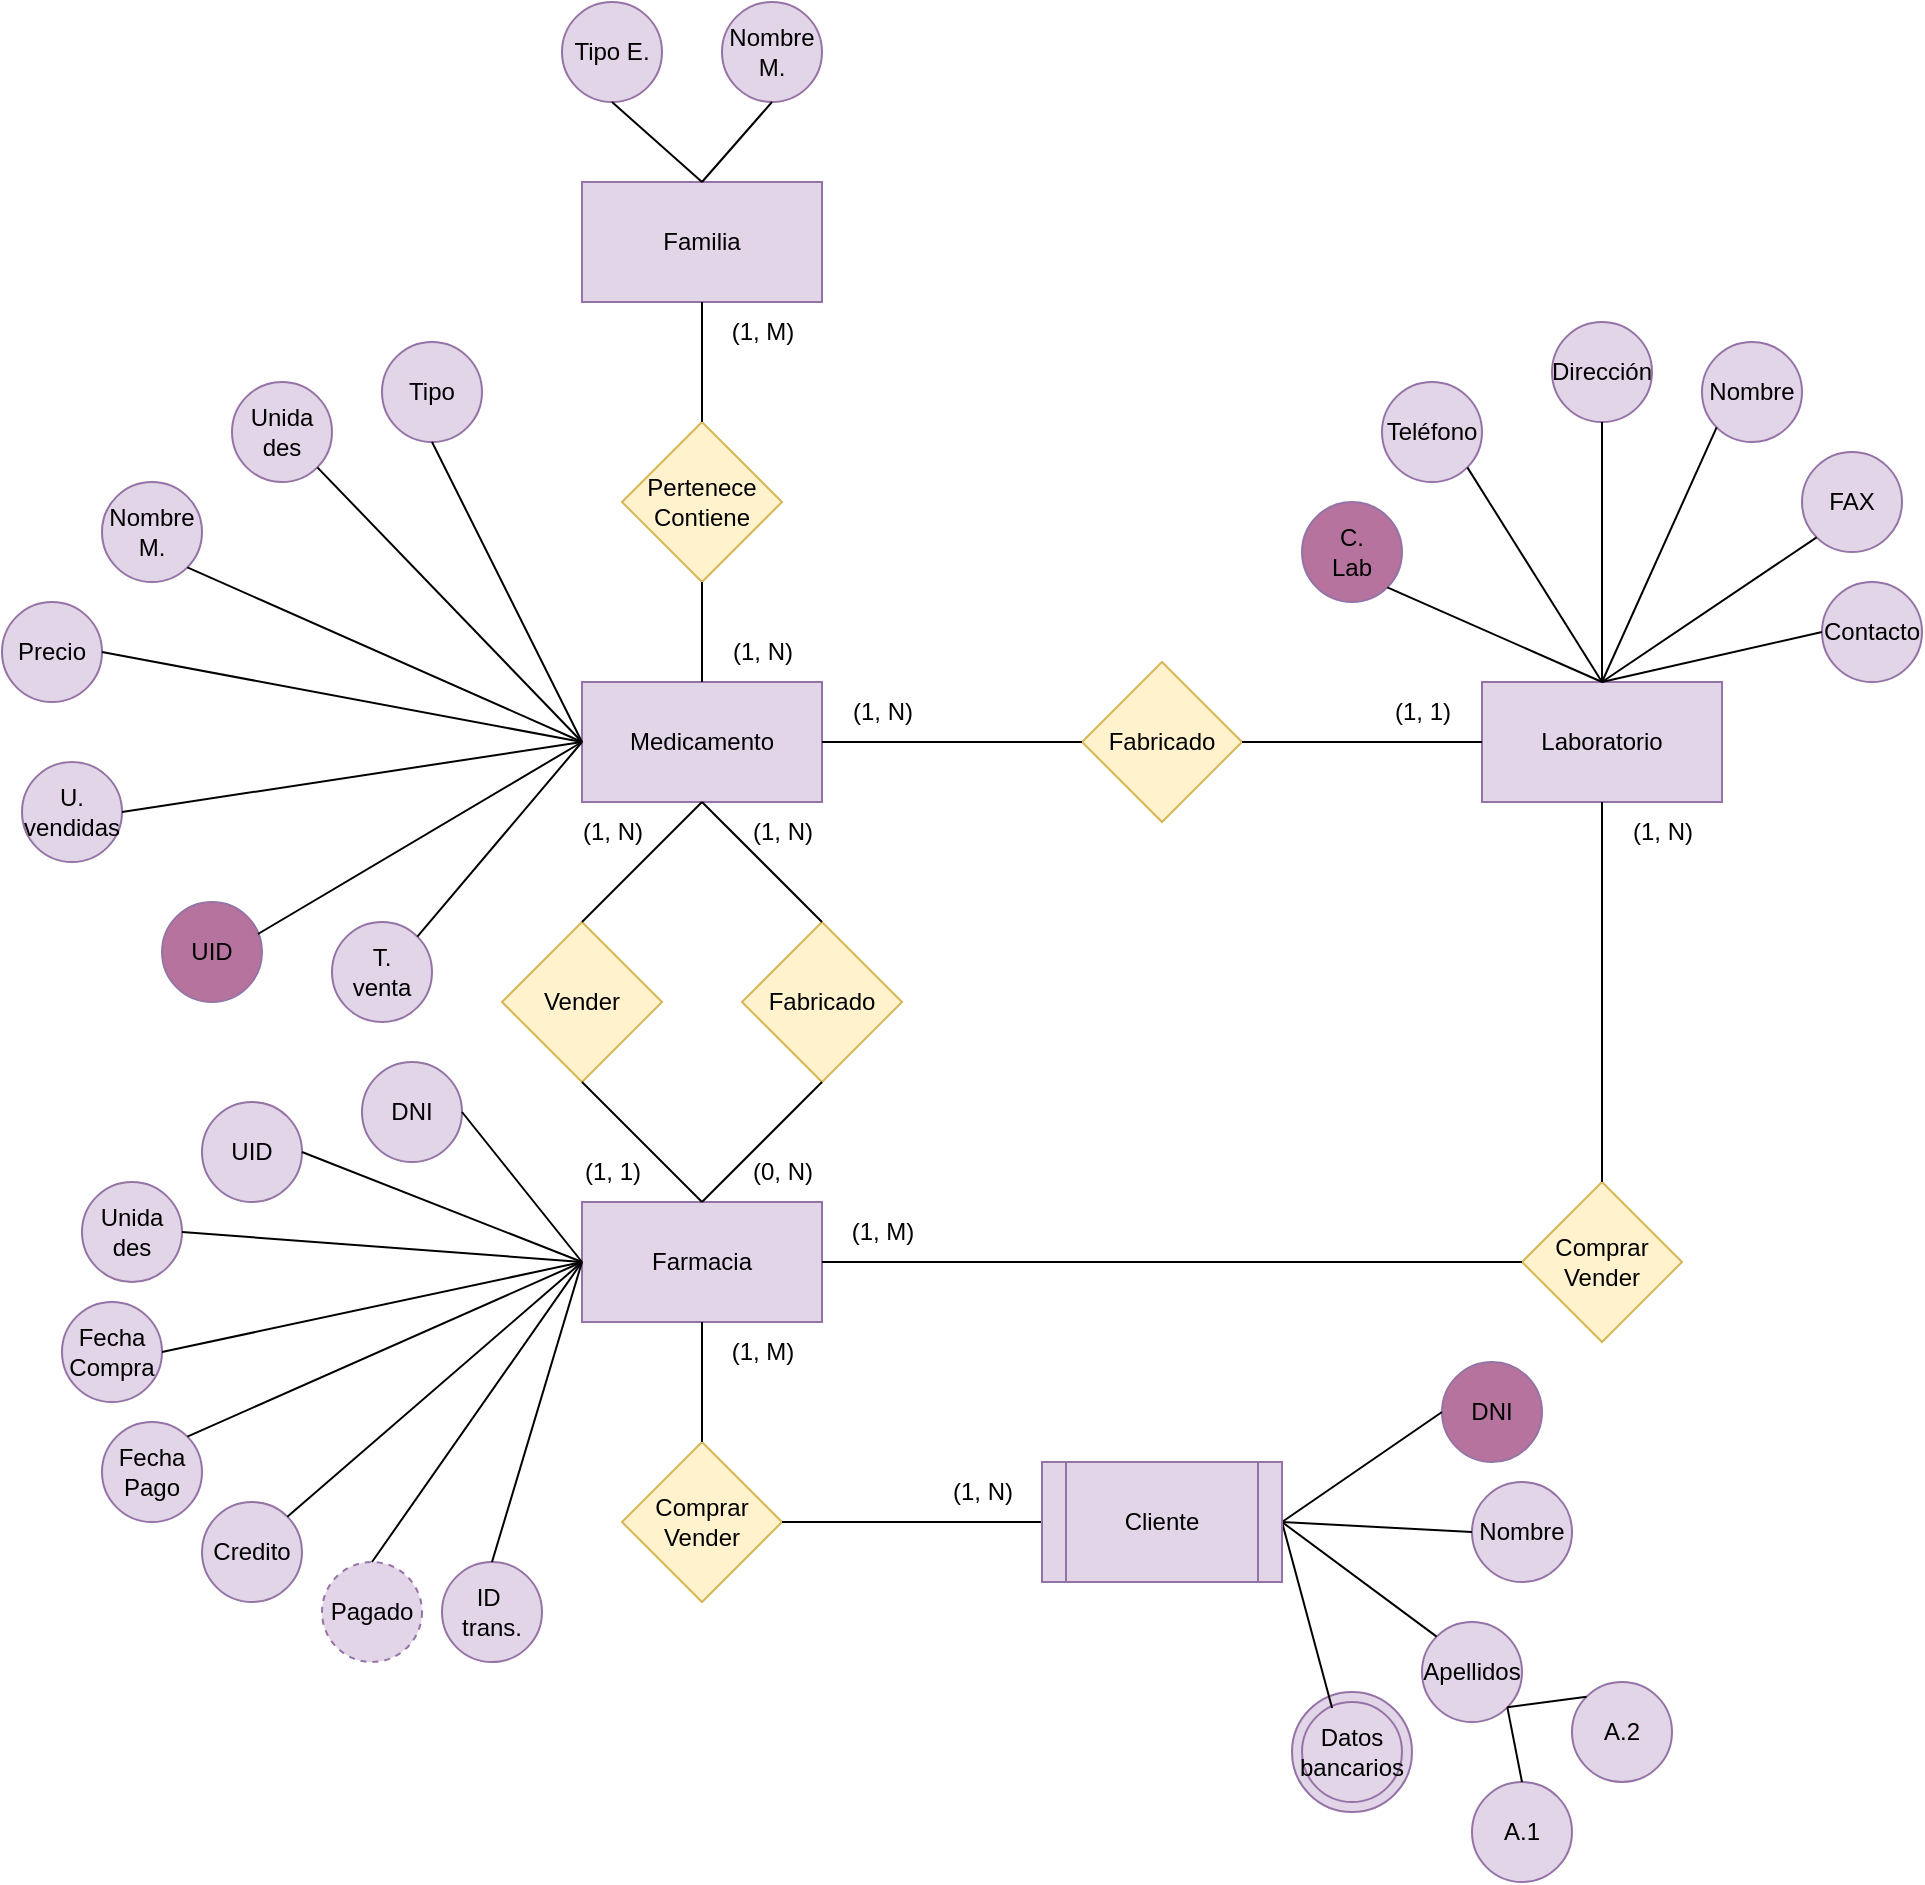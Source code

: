 <mxfile version="24.7.17">
  <diagram name="Page-1" id="r6Z1UA01KYmb3VGxD8hn">
    <mxGraphModel grid="1" page="1" gridSize="10" guides="1" tooltips="1" connect="1" arrows="1" fold="1" pageScale="1" pageWidth="850" pageHeight="1100" math="0" shadow="0">
      <root>
        <mxCell id="0" />
        <mxCell id="1" parent="0" />
        <mxCell id="VlDAYNPhSgL4vBAUluVL-24" value="&lt;div&gt;&lt;br&gt;&lt;/div&gt;" style="ellipse;whiteSpace=wrap;html=1;fillColor=#e1d5e7;strokeColor=#9673a6;" vertex="1" parent="1">
          <mxGeometry x="485" y="755" width="60" height="60" as="geometry" />
        </mxCell>
        <mxCell id="0Bc7D5MmuI_umrQCBaVy-1" value="Medicamento" style="whiteSpace=wrap;html=1;fillColor=#e1d5e7;strokeColor=#9673a6;" vertex="1" parent="1">
          <mxGeometry x="130" y="250" width="120" height="60" as="geometry" />
        </mxCell>
        <mxCell id="0Bc7D5MmuI_umrQCBaVy-3" value="Laboratorio" style="whiteSpace=wrap;html=1;fillColor=#e1d5e7;strokeColor=#9673a6;" vertex="1" parent="1">
          <mxGeometry x="580" y="250" width="120" height="60" as="geometry" />
        </mxCell>
        <mxCell id="0Bc7D5MmuI_umrQCBaVy-4" value="Fabricado" style="rhombus;whiteSpace=wrap;html=1;fillColor=#fff2cc;strokeColor=#d6b656;" vertex="1" parent="1">
          <mxGeometry x="380" y="240" width="80" height="80" as="geometry" />
        </mxCell>
        <mxCell id="0Bc7D5MmuI_umrQCBaVy-6" value="" style="endArrow=none;html=1;rounded=0;exitX=1;exitY=0.5;exitDx=0;exitDy=0;" edge="1" parent="1" source="0Bc7D5MmuI_umrQCBaVy-1" target="0Bc7D5MmuI_umrQCBaVy-4">
          <mxGeometry width="50" height="50" relative="1" as="geometry">
            <mxPoint x="400" y="500" as="sourcePoint" />
            <mxPoint x="450" y="450" as="targetPoint" />
          </mxGeometry>
        </mxCell>
        <mxCell id="0Bc7D5MmuI_umrQCBaVy-7" value="" style="endArrow=none;html=1;rounded=0;exitX=1;exitY=0.5;exitDx=0;exitDy=0;entryX=0;entryY=0.5;entryDx=0;entryDy=0;" edge="1" parent="1" source="0Bc7D5MmuI_umrQCBaVy-4" target="0Bc7D5MmuI_umrQCBaVy-3">
          <mxGeometry width="50" height="50" relative="1" as="geometry">
            <mxPoint x="470" y="220.5" as="sourcePoint" />
            <mxPoint x="620" y="220" as="targetPoint" />
          </mxGeometry>
        </mxCell>
        <mxCell id="0Bc7D5MmuI_umrQCBaVy-12" value="Farmacia" style="whiteSpace=wrap;html=1;fillColor=#e1d5e7;strokeColor=#9673a6;" vertex="1" parent="1">
          <mxGeometry x="130" y="510" width="120" height="60" as="geometry" />
        </mxCell>
        <mxCell id="0Bc7D5MmuI_umrQCBaVy-13" value="Vender" style="rhombus;whiteSpace=wrap;html=1;fillColor=#fff2cc;strokeColor=#d6b656;" vertex="1" parent="1">
          <mxGeometry x="90" y="370" width="80" height="80" as="geometry" />
        </mxCell>
        <mxCell id="0Bc7D5MmuI_umrQCBaVy-14" value="" style="endArrow=none;html=1;rounded=0;exitX=0.5;exitY=1;exitDx=0;exitDy=0;entryX=0.5;entryY=0;entryDx=0;entryDy=0;" edge="1" parent="1" source="0Bc7D5MmuI_umrQCBaVy-1" target="0Bc7D5MmuI_umrQCBaVy-13">
          <mxGeometry width="50" height="50" relative="1" as="geometry">
            <mxPoint x="260" y="290" as="sourcePoint" />
            <mxPoint x="390" y="290" as="targetPoint" />
          </mxGeometry>
        </mxCell>
        <mxCell id="0Bc7D5MmuI_umrQCBaVy-17" value="Comprar&lt;br&gt;Vender" style="rhombus;whiteSpace=wrap;html=1;fillColor=#fff2cc;strokeColor=#d6b656;" vertex="1" parent="1">
          <mxGeometry x="600" y="500" width="80" height="80" as="geometry" />
        </mxCell>
        <mxCell id="0Bc7D5MmuI_umrQCBaVy-19" value="" style="endArrow=none;html=1;rounded=0;exitX=0;exitY=0.5;exitDx=0;exitDy=0;entryX=1;entryY=0.5;entryDx=0;entryDy=0;" edge="1" parent="1" source="0Bc7D5MmuI_umrQCBaVy-17" target="0Bc7D5MmuI_umrQCBaVy-12">
          <mxGeometry width="50" height="50" relative="1" as="geometry">
            <mxPoint x="200" y="460" as="sourcePoint" />
            <mxPoint x="200" y="510" as="targetPoint" />
          </mxGeometry>
        </mxCell>
        <mxCell id="0Bc7D5MmuI_umrQCBaVy-20" value="" style="endArrow=none;html=1;rounded=0;exitX=0.5;exitY=1;exitDx=0;exitDy=0;entryX=0.5;entryY=0;entryDx=0;entryDy=0;" edge="1" parent="1" source="0Bc7D5MmuI_umrQCBaVy-3" target="0Bc7D5MmuI_umrQCBaVy-17">
          <mxGeometry width="50" height="50" relative="1" as="geometry">
            <mxPoint x="400" y="450" as="sourcePoint" />
            <mxPoint x="260" y="540" as="targetPoint" />
          </mxGeometry>
        </mxCell>
        <mxCell id="0Bc7D5MmuI_umrQCBaVy-22" value="" style="endArrow=none;html=1;rounded=0;exitX=0.5;exitY=1;exitDx=0;exitDy=0;entryX=0.5;entryY=0;entryDx=0;entryDy=0;" edge="1" parent="1" source="0Bc7D5MmuI_umrQCBaVy-13" target="0Bc7D5MmuI_umrQCBaVy-12">
          <mxGeometry width="50" height="50" relative="1" as="geometry">
            <mxPoint x="200" y="320" as="sourcePoint" />
            <mxPoint x="200" y="380" as="targetPoint" />
          </mxGeometry>
        </mxCell>
        <mxCell id="0Bc7D5MmuI_umrQCBaVy-28" value="Familia" style="whiteSpace=wrap;html=1;fillColor=#e1d5e7;strokeColor=#9673a6;" vertex="1" parent="1">
          <mxGeometry x="130" width="120" height="60" as="geometry" />
        </mxCell>
        <mxCell id="0Bc7D5MmuI_umrQCBaVy-29" value="&lt;div&gt;Pertenece&lt;/div&gt;&lt;div&gt;Contiene&lt;br&gt;&lt;/div&gt;" style="rhombus;whiteSpace=wrap;html=1;fillColor=#fff2cc;strokeColor=#d6b656;" vertex="1" parent="1">
          <mxGeometry x="150" y="120" width="80" height="80" as="geometry" />
        </mxCell>
        <mxCell id="0Bc7D5MmuI_umrQCBaVy-30" value="" style="endArrow=none;html=1;rounded=0;exitX=0.5;exitY=0;exitDx=0;exitDy=0;entryX=0.5;entryY=1;entryDx=0;entryDy=0;" edge="1" parent="1" source="0Bc7D5MmuI_umrQCBaVy-1" target="0Bc7D5MmuI_umrQCBaVy-29">
          <mxGeometry width="50" height="50" relative="1" as="geometry">
            <mxPoint x="260" y="290" as="sourcePoint" />
            <mxPoint x="390" y="290" as="targetPoint" />
          </mxGeometry>
        </mxCell>
        <mxCell id="0Bc7D5MmuI_umrQCBaVy-31" value="" style="endArrow=none;html=1;rounded=0;exitX=0.5;exitY=1;exitDx=0;exitDy=0;entryX=0.5;entryY=0;entryDx=0;entryDy=0;" edge="1" parent="1" source="0Bc7D5MmuI_umrQCBaVy-28" target="0Bc7D5MmuI_umrQCBaVy-29">
          <mxGeometry width="50" height="50" relative="1" as="geometry">
            <mxPoint x="200" y="260" as="sourcePoint" />
            <mxPoint x="200" y="200" as="targetPoint" />
          </mxGeometry>
        </mxCell>
        <mxCell id="0Bc7D5MmuI_umrQCBaVy-32" value="Fabricado" style="rhombus;whiteSpace=wrap;html=1;fillColor=#fff2cc;strokeColor=#d6b656;" vertex="1" parent="1">
          <mxGeometry x="210" y="370" width="80" height="80" as="geometry" />
        </mxCell>
        <mxCell id="0Bc7D5MmuI_umrQCBaVy-33" value="" style="endArrow=none;html=1;rounded=0;exitX=0.5;exitY=1;exitDx=0;exitDy=0;entryX=0.5;entryY=0;entryDx=0;entryDy=0;" edge="1" parent="1" source="0Bc7D5MmuI_umrQCBaVy-1" target="0Bc7D5MmuI_umrQCBaVy-32">
          <mxGeometry width="50" height="50" relative="1" as="geometry">
            <mxPoint x="260" y="290" as="sourcePoint" />
            <mxPoint x="390" y="290" as="targetPoint" />
          </mxGeometry>
        </mxCell>
        <mxCell id="0Bc7D5MmuI_umrQCBaVy-34" value="" style="endArrow=none;html=1;rounded=0;exitX=0.5;exitY=0;exitDx=0;exitDy=0;entryX=0.5;entryY=1;entryDx=0;entryDy=0;" edge="1" parent="1" source="0Bc7D5MmuI_umrQCBaVy-12" target="0Bc7D5MmuI_umrQCBaVy-32">
          <mxGeometry width="50" height="50" relative="1" as="geometry">
            <mxPoint x="140" y="290" as="sourcePoint" />
            <mxPoint x="40" y="360" as="targetPoint" />
          </mxGeometry>
        </mxCell>
        <mxCell id="0Bc7D5MmuI_umrQCBaVy-36" value="(1, N)" style="text;html=1;align=center;verticalAlign=middle;resizable=0;points=[];autosize=1;strokeColor=none;fillColor=none;" vertex="1" parent="1">
          <mxGeometry x="195" y="220" width="50" height="30" as="geometry" />
        </mxCell>
        <mxCell id="0Bc7D5MmuI_umrQCBaVy-37" value="(1, M)" style="text;html=1;align=center;verticalAlign=middle;resizable=0;points=[];autosize=1;strokeColor=none;fillColor=none;" vertex="1" parent="1">
          <mxGeometry x="195" y="60" width="50" height="30" as="geometry" />
        </mxCell>
        <mxCell id="0Bc7D5MmuI_umrQCBaVy-38" value="(1, 1)" style="text;html=1;align=center;verticalAlign=middle;resizable=0;points=[];autosize=1;strokeColor=none;fillColor=none;" vertex="1" parent="1">
          <mxGeometry x="525" y="250" width="50" height="30" as="geometry" />
        </mxCell>
        <mxCell id="0Bc7D5MmuI_umrQCBaVy-39" value="(1, N)" style="text;html=1;align=center;verticalAlign=middle;resizable=0;points=[];autosize=1;strokeColor=none;fillColor=none;" vertex="1" parent="1">
          <mxGeometry x="255" y="250" width="50" height="30" as="geometry" />
        </mxCell>
        <mxCell id="0Bc7D5MmuI_umrQCBaVy-40" value="(1, N)" style="text;html=1;align=center;verticalAlign=middle;resizable=0;points=[];autosize=1;strokeColor=none;fillColor=none;" vertex="1" parent="1">
          <mxGeometry x="645" y="310" width="50" height="30" as="geometry" />
        </mxCell>
        <mxCell id="0Bc7D5MmuI_umrQCBaVy-41" value="(1, M)" style="text;html=1;align=center;verticalAlign=middle;resizable=0;points=[];autosize=1;strokeColor=none;fillColor=none;" vertex="1" parent="1">
          <mxGeometry x="255" y="510" width="50" height="30" as="geometry" />
        </mxCell>
        <mxCell id="0Bc7D5MmuI_umrQCBaVy-42" value="(0, N)" style="text;html=1;align=center;verticalAlign=middle;resizable=0;points=[];autosize=1;strokeColor=none;fillColor=none;" vertex="1" parent="1">
          <mxGeometry x="205" y="480" width="50" height="30" as="geometry" />
        </mxCell>
        <mxCell id="0Bc7D5MmuI_umrQCBaVy-43" value="(1, N)" style="text;html=1;align=center;verticalAlign=middle;resizable=0;points=[];autosize=1;strokeColor=none;fillColor=none;" vertex="1" parent="1">
          <mxGeometry x="205" y="310" width="50" height="30" as="geometry" />
        </mxCell>
        <mxCell id="0Bc7D5MmuI_umrQCBaVy-44" value="(1, 1)" style="text;html=1;align=center;verticalAlign=middle;resizable=0;points=[];autosize=1;strokeColor=none;fillColor=none;" vertex="1" parent="1">
          <mxGeometry x="120" y="480" width="50" height="30" as="geometry" />
        </mxCell>
        <mxCell id="0Bc7D5MmuI_umrQCBaVy-45" value="(1, N)" style="text;html=1;align=center;verticalAlign=middle;resizable=0;points=[];autosize=1;strokeColor=none;fillColor=none;" vertex="1" parent="1">
          <mxGeometry x="120" y="310" width="50" height="30" as="geometry" />
        </mxCell>
        <mxCell id="0Bc7D5MmuI_umrQCBaVy-46" value="&lt;div&gt;Tipo E.&lt;br&gt;&lt;/div&gt;" style="ellipse;whiteSpace=wrap;html=1;fillColor=#e1d5e7;strokeColor=#9673a6;" vertex="1" parent="1">
          <mxGeometry x="120" y="-90" width="50" height="50" as="geometry" />
        </mxCell>
        <mxCell id="0Bc7D5MmuI_umrQCBaVy-48" value="&lt;div&gt;Nombre&lt;/div&gt;&lt;div&gt;M.&lt;br&gt;&lt;/div&gt;" style="ellipse;whiteSpace=wrap;html=1;fillColor=#e1d5e7;strokeColor=#9673a6;" vertex="1" parent="1">
          <mxGeometry x="200" y="-90" width="50" height="50" as="geometry" />
        </mxCell>
        <mxCell id="0Bc7D5MmuI_umrQCBaVy-49" value="" style="endArrow=none;html=1;rounded=0;exitX=0.5;exitY=1;exitDx=0;exitDy=0;entryX=0.5;entryY=0;entryDx=0;entryDy=0;" edge="1" parent="1" source="0Bc7D5MmuI_umrQCBaVy-46" target="0Bc7D5MmuI_umrQCBaVy-28">
          <mxGeometry width="50" height="50" relative="1" as="geometry">
            <mxPoint x="200" y="70" as="sourcePoint" />
            <mxPoint x="200" y="130" as="targetPoint" />
          </mxGeometry>
        </mxCell>
        <mxCell id="0Bc7D5MmuI_umrQCBaVy-50" value="" style="endArrow=none;html=1;rounded=0;exitX=0.5;exitY=1;exitDx=0;exitDy=0;entryX=0.5;entryY=0;entryDx=0;entryDy=0;" edge="1" parent="1" source="0Bc7D5MmuI_umrQCBaVy-48" target="0Bc7D5MmuI_umrQCBaVy-28">
          <mxGeometry width="50" height="50" relative="1" as="geometry">
            <mxPoint x="140" y="-30" as="sourcePoint" />
            <mxPoint x="200" y="10" as="targetPoint" />
          </mxGeometry>
        </mxCell>
        <mxCell id="0Bc7D5MmuI_umrQCBaVy-51" value="Cliente" style="whiteSpace=wrap;html=1;fillColor=#e1d5e7;strokeColor=#9673a6;" vertex="1" parent="1">
          <mxGeometry x="360" y="640" width="120" height="60" as="geometry" />
        </mxCell>
        <mxCell id="0Bc7D5MmuI_umrQCBaVy-57" value="&lt;div&gt;Nombre&lt;/div&gt;&lt;div&gt;M.&lt;br&gt;&lt;/div&gt;" style="ellipse;whiteSpace=wrap;html=1;fillColor=#e1d5e7;strokeColor=#9673a6;" vertex="1" parent="1">
          <mxGeometry x="-110" y="150" width="50" height="50" as="geometry" />
        </mxCell>
        <mxCell id="0Bc7D5MmuI_umrQCBaVy-59" value="UID" style="ellipse;whiteSpace=wrap;html=1;fillColor=#B5739D;strokeColor=#9673a6;fillStyle=auto;" vertex="1" parent="1">
          <mxGeometry x="-80" y="360" width="50" height="50" as="geometry" />
        </mxCell>
        <mxCell id="0Bc7D5MmuI_umrQCBaVy-61" value="Tipo" style="ellipse;whiteSpace=wrap;html=1;fillColor=#e1d5e7;strokeColor=#9673a6;" vertex="1" parent="1">
          <mxGeometry x="30" y="80" width="50" height="50" as="geometry" />
        </mxCell>
        <mxCell id="0Bc7D5MmuI_umrQCBaVy-62" value="&lt;div&gt;Unida&lt;/div&gt;&lt;div&gt;des&lt;br&gt;&lt;/div&gt;" style="ellipse;whiteSpace=wrap;html=1;fillColor=#e1d5e7;strokeColor=#9673a6;" vertex="1" parent="1">
          <mxGeometry x="-45" y="100" width="50" height="50" as="geometry" />
        </mxCell>
        <mxCell id="0Bc7D5MmuI_umrQCBaVy-63" value="U. vendidas" style="ellipse;whiteSpace=wrap;html=1;fillColor=#e1d5e7;strokeColor=#9673a6;" vertex="1" parent="1">
          <mxGeometry x="-150" y="290" width="50" height="50" as="geometry" />
        </mxCell>
        <mxCell id="0Bc7D5MmuI_umrQCBaVy-64" value="Precio" style="ellipse;whiteSpace=wrap;html=1;fillColor=#e1d5e7;strokeColor=#9673a6;" vertex="1" parent="1">
          <mxGeometry x="-160" y="210" width="50" height="50" as="geometry" />
        </mxCell>
        <mxCell id="0Bc7D5MmuI_umrQCBaVy-65" value="&lt;div&gt;T.&lt;/div&gt;&lt;div&gt;venta&lt;br&gt;&lt;/div&gt;" style="ellipse;whiteSpace=wrap;html=1;fillColor=#e1d5e7;strokeColor=#9673a6;" vertex="1" parent="1">
          <mxGeometry x="5" y="370" width="50" height="50" as="geometry" />
        </mxCell>
        <mxCell id="0Bc7D5MmuI_umrQCBaVy-66" value="" style="endArrow=none;html=1;rounded=0;exitX=0;exitY=0.5;exitDx=0;exitDy=0;entryX=1;entryY=1;entryDx=0;entryDy=0;" edge="1" parent="1" source="0Bc7D5MmuI_umrQCBaVy-1" target="0Bc7D5MmuI_umrQCBaVy-62">
          <mxGeometry width="50" height="50" relative="1" as="geometry">
            <mxPoint x="200" y="70" as="sourcePoint" />
            <mxPoint x="200" y="130" as="targetPoint" />
          </mxGeometry>
        </mxCell>
        <mxCell id="0Bc7D5MmuI_umrQCBaVy-67" value="" style="endArrow=none;html=1;rounded=0;entryX=1;entryY=0.5;entryDx=0;entryDy=0;exitX=0;exitY=0.5;exitDx=0;exitDy=0;" edge="1" parent="1" source="0Bc7D5MmuI_umrQCBaVy-1" target="0Bc7D5MmuI_umrQCBaVy-63">
          <mxGeometry width="50" height="50" relative="1" as="geometry">
            <mxPoint x="105" y="290" as="sourcePoint" />
            <mxPoint x="-20" y="220" as="targetPoint" />
          </mxGeometry>
        </mxCell>
        <mxCell id="0Bc7D5MmuI_umrQCBaVy-68" value="" style="endArrow=none;html=1;rounded=0;entryX=1;entryY=0;entryDx=0;entryDy=0;exitX=0;exitY=0.5;exitDx=0;exitDy=0;" edge="1" parent="1" source="0Bc7D5MmuI_umrQCBaVy-1" target="0Bc7D5MmuI_umrQCBaVy-65">
          <mxGeometry width="50" height="50" relative="1" as="geometry">
            <mxPoint x="140" y="290" as="sourcePoint" />
            <mxPoint x="15" y="220" as="targetPoint" />
          </mxGeometry>
        </mxCell>
        <mxCell id="0Bc7D5MmuI_umrQCBaVy-69" value="" style="endArrow=none;html=1;rounded=0;entryX=0.96;entryY=0.32;entryDx=0;entryDy=0;exitX=0;exitY=0.5;exitDx=0;exitDy=0;entryPerimeter=0;" edge="1" parent="1" source="0Bc7D5MmuI_umrQCBaVy-1" target="0Bc7D5MmuI_umrQCBaVy-59">
          <mxGeometry width="50" height="50" relative="1" as="geometry">
            <mxPoint x="140" y="290" as="sourcePoint" />
            <mxPoint x="-65" y="280" as="targetPoint" />
          </mxGeometry>
        </mxCell>
        <mxCell id="0Bc7D5MmuI_umrQCBaVy-70" value="" style="endArrow=none;html=1;rounded=0;entryX=1;entryY=0.5;entryDx=0;entryDy=0;exitX=0;exitY=0.5;exitDx=0;exitDy=0;" edge="1" parent="1" source="0Bc7D5MmuI_umrQCBaVy-1" target="0Bc7D5MmuI_umrQCBaVy-64">
          <mxGeometry width="50" height="50" relative="1" as="geometry">
            <mxPoint x="140" y="290" as="sourcePoint" />
            <mxPoint x="-65" y="280" as="targetPoint" />
          </mxGeometry>
        </mxCell>
        <mxCell id="0Bc7D5MmuI_umrQCBaVy-71" value="" style="endArrow=none;html=1;rounded=0;entryX=1;entryY=1;entryDx=0;entryDy=0;exitX=0;exitY=0.5;exitDx=0;exitDy=0;" edge="1" parent="1" source="0Bc7D5MmuI_umrQCBaVy-1" target="0Bc7D5MmuI_umrQCBaVy-57">
          <mxGeometry width="50" height="50" relative="1" as="geometry">
            <mxPoint x="140" y="290" as="sourcePoint" />
            <mxPoint x="-47" y="133" as="targetPoint" />
          </mxGeometry>
        </mxCell>
        <mxCell id="0Bc7D5MmuI_umrQCBaVy-72" value="" style="endArrow=none;html=1;rounded=0;exitX=0;exitY=0.5;exitDx=0;exitDy=0;entryX=0.5;entryY=1;entryDx=0;entryDy=0;" edge="1" parent="1" source="0Bc7D5MmuI_umrQCBaVy-1" target="0Bc7D5MmuI_umrQCBaVy-61">
          <mxGeometry width="50" height="50" relative="1" as="geometry">
            <mxPoint x="140" y="290" as="sourcePoint" />
            <mxPoint x="50" y="140" as="targetPoint" />
          </mxGeometry>
        </mxCell>
        <mxCell id="0Bc7D5MmuI_umrQCBaVy-73" value="Nombre" style="ellipse;whiteSpace=wrap;html=1;fillColor=#e1d5e7;strokeColor=#9673a6;" vertex="1" parent="1">
          <mxGeometry x="690" y="80" width="50" height="50" as="geometry" />
        </mxCell>
        <mxCell id="0Bc7D5MmuI_umrQCBaVy-74" value="&lt;div&gt;C.&lt;/div&gt;&lt;div&gt;Lab&lt;br&gt;&lt;/div&gt;" style="ellipse;whiteSpace=wrap;html=1;fillColor=#B5739D;strokeColor=#9673a6;" vertex="1" parent="1">
          <mxGeometry x="490" y="160" width="50" height="50" as="geometry" />
        </mxCell>
        <mxCell id="0Bc7D5MmuI_umrQCBaVy-75" value="Teléfono" style="ellipse;whiteSpace=wrap;html=1;fillColor=#e1d5e7;strokeColor=#9673a6;" vertex="1" parent="1">
          <mxGeometry x="530" y="100" width="50" height="50" as="geometry" />
        </mxCell>
        <mxCell id="0Bc7D5MmuI_umrQCBaVy-76" value="" style="endArrow=none;html=1;rounded=0;exitX=1;exitY=1;exitDx=0;exitDy=0;entryX=0.5;entryY=0;entryDx=0;entryDy=0;" edge="1" parent="1" source="0Bc7D5MmuI_umrQCBaVy-74" target="0Bc7D5MmuI_umrQCBaVy-3">
          <mxGeometry width="50" height="50" relative="1" as="geometry">
            <mxPoint x="470" y="290" as="sourcePoint" />
            <mxPoint x="590" y="290" as="targetPoint" />
          </mxGeometry>
        </mxCell>
        <mxCell id="0Bc7D5MmuI_umrQCBaVy-77" value="" style="endArrow=none;html=1;rounded=0;exitX=1;exitY=1;exitDx=0;exitDy=0;entryX=0.5;entryY=0;entryDx=0;entryDy=0;" edge="1" parent="1" source="0Bc7D5MmuI_umrQCBaVy-75" target="0Bc7D5MmuI_umrQCBaVy-3">
          <mxGeometry width="50" height="50" relative="1" as="geometry">
            <mxPoint x="560" y="210" as="sourcePoint" />
            <mxPoint x="650" y="260" as="targetPoint" />
          </mxGeometry>
        </mxCell>
        <mxCell id="0Bc7D5MmuI_umrQCBaVy-78" value="Dirección" style="ellipse;whiteSpace=wrap;html=1;fillColor=#e1d5e7;strokeColor=#9673a6;" vertex="1" parent="1">
          <mxGeometry x="615" y="70" width="50" height="50" as="geometry" />
        </mxCell>
        <mxCell id="0Bc7D5MmuI_umrQCBaVy-79" value="" style="endArrow=none;html=1;rounded=0;exitX=0.5;exitY=1;exitDx=0;exitDy=0;entryX=0.5;entryY=0;entryDx=0;entryDy=0;" edge="1" parent="1" source="0Bc7D5MmuI_umrQCBaVy-78" target="0Bc7D5MmuI_umrQCBaVy-3">
          <mxGeometry width="50" height="50" relative="1" as="geometry">
            <mxPoint x="560" y="210" as="sourcePoint" />
            <mxPoint x="650" y="260" as="targetPoint" />
          </mxGeometry>
        </mxCell>
        <mxCell id="0Bc7D5MmuI_umrQCBaVy-80" value="FAX" style="ellipse;whiteSpace=wrap;html=1;fillColor=#e1d5e7;strokeColor=#9673a6;" vertex="1" parent="1">
          <mxGeometry x="740" y="135" width="50" height="50" as="geometry" />
        </mxCell>
        <mxCell id="0Bc7D5MmuI_umrQCBaVy-82" value="" style="endArrow=none;html=1;rounded=0;exitX=0;exitY=1;exitDx=0;exitDy=0;entryX=0.5;entryY=0;entryDx=0;entryDy=0;" edge="1" parent="1" source="0Bc7D5MmuI_umrQCBaVy-73" target="0Bc7D5MmuI_umrQCBaVy-3">
          <mxGeometry width="50" height="50" relative="1" as="geometry">
            <mxPoint x="705" y="210" as="sourcePoint" />
            <mxPoint x="650" y="260" as="targetPoint" />
          </mxGeometry>
        </mxCell>
        <mxCell id="0Bc7D5MmuI_umrQCBaVy-83" value="" style="endArrow=none;html=1;rounded=0;exitX=0;exitY=1;exitDx=0;exitDy=0;entryX=0.5;entryY=0;entryDx=0;entryDy=0;" edge="1" parent="1" source="0Bc7D5MmuI_umrQCBaVy-80" target="0Bc7D5MmuI_umrQCBaVy-3">
          <mxGeometry width="50" height="50" relative="1" as="geometry">
            <mxPoint x="767" y="203" as="sourcePoint" />
            <mxPoint x="650" y="260" as="targetPoint" />
          </mxGeometry>
        </mxCell>
        <mxCell id="0Bc7D5MmuI_umrQCBaVy-84" value="&lt;div&gt;Contacto&lt;/div&gt;" style="ellipse;whiteSpace=wrap;html=1;fillColor=#e1d5e7;strokeColor=#9673a6;" vertex="1" parent="1">
          <mxGeometry x="750" y="200" width="50" height="50" as="geometry" />
        </mxCell>
        <mxCell id="0Bc7D5MmuI_umrQCBaVy-85" value="" style="endArrow=none;html=1;rounded=0;exitX=0;exitY=0.5;exitDx=0;exitDy=0;entryX=0.5;entryY=0;entryDx=0;entryDy=0;" edge="1" parent="1" source="0Bc7D5MmuI_umrQCBaVy-84" target="0Bc7D5MmuI_umrQCBaVy-3">
          <mxGeometry width="50" height="50" relative="1" as="geometry">
            <mxPoint x="770" y="255" as="sourcePoint" />
            <mxPoint x="650" y="260" as="targetPoint" />
          </mxGeometry>
        </mxCell>
        <mxCell id="0Bc7D5MmuI_umrQCBaVy-86" value="DNI" style="ellipse;whiteSpace=wrap;html=1;fillColor=#B5739D;strokeColor=#9673a6;" vertex="1" parent="1">
          <mxGeometry x="560" y="590" width="50" height="50" as="geometry" />
        </mxCell>
        <mxCell id="0Bc7D5MmuI_umrQCBaVy-88" value="Nombre" style="ellipse;whiteSpace=wrap;html=1;fillColor=#e1d5e7;strokeColor=#9673a6;" vertex="1" parent="1">
          <mxGeometry x="575" y="650" width="50" height="50" as="geometry" />
        </mxCell>
        <mxCell id="0Bc7D5MmuI_umrQCBaVy-89" value="&lt;div&gt;Datos&lt;/div&gt;&lt;div&gt;bancarios&lt;br&gt;&lt;/div&gt;" style="ellipse;whiteSpace=wrap;html=1;fillColor=#e1d5e7;strokeColor=#9673a6;" vertex="1" parent="1">
          <mxGeometry x="490" y="760" width="50" height="50" as="geometry" />
        </mxCell>
        <mxCell id="0Bc7D5MmuI_umrQCBaVy-91" value="" style="endArrow=none;html=1;rounded=0;exitX=0;exitY=0.5;exitDx=0;exitDy=0;entryX=1;entryY=0.5;entryDx=0;entryDy=0;" edge="1" parent="1" source="0Bc7D5MmuI_umrQCBaVy-88" target="0Bc7D5MmuI_umrQCBaVy-51">
          <mxGeometry width="50" height="50" relative="1" as="geometry">
            <mxPoint x="10" y="420" as="sourcePoint" />
            <mxPoint x="100" y="420" as="targetPoint" />
          </mxGeometry>
        </mxCell>
        <mxCell id="0Bc7D5MmuI_umrQCBaVy-92" value="Credito" style="ellipse;whiteSpace=wrap;html=1;fillColor=#e1d5e7;strokeColor=#9673a6;" vertex="1" parent="1">
          <mxGeometry x="-60" y="660" width="50" height="50" as="geometry" />
        </mxCell>
        <mxCell id="0Bc7D5MmuI_umrQCBaVy-93" value="" style="endArrow=none;html=1;rounded=0;exitX=1;exitY=0;exitDx=0;exitDy=0;entryX=0;entryY=0.5;entryDx=0;entryDy=0;" edge="1" parent="1" source="0Bc7D5MmuI_umrQCBaVy-92" target="0Bc7D5MmuI_umrQCBaVy-12">
          <mxGeometry width="50" height="50" relative="1" as="geometry">
            <mxPoint x="-200" y="415" as="sourcePoint" />
            <mxPoint x="-110" y="420" as="targetPoint" />
          </mxGeometry>
        </mxCell>
        <mxCell id="0Bc7D5MmuI_umrQCBaVy-95" value="" style="endArrow=none;html=1;rounded=0;exitX=0.301;exitY=0.061;exitDx=0;exitDy=0;entryX=1;entryY=0.5;entryDx=0;entryDy=0;fillColor=#e1d5e7;strokeColor=#000000;exitPerimeter=0;" edge="1" parent="1" source="0Bc7D5MmuI_umrQCBaVy-89" target="0Bc7D5MmuI_umrQCBaVy-51">
          <mxGeometry width="50" height="50" relative="1" as="geometry">
            <mxPoint x="-55" y="720" as="sourcePoint" />
            <mxPoint x="-10" y="650" as="targetPoint" />
          </mxGeometry>
        </mxCell>
        <mxCell id="0Bc7D5MmuI_umrQCBaVy-98" value="" style="endArrow=none;html=1;rounded=0;exitX=0;exitY=0.5;exitDx=0;exitDy=0;entryX=1;entryY=0.5;entryDx=0;entryDy=0;" edge="1" parent="1" source="0Bc7D5MmuI_umrQCBaVy-86" target="0Bc7D5MmuI_umrQCBaVy-51">
          <mxGeometry width="50" height="50" relative="1" as="geometry">
            <mxPoint x="-200" y="415" as="sourcePoint" />
            <mxPoint x="-110" y="420" as="targetPoint" />
          </mxGeometry>
        </mxCell>
        <mxCell id="0Bc7D5MmuI_umrQCBaVy-99" value="Comprar&lt;div&gt;Vender&lt;/div&gt;" style="rhombus;whiteSpace=wrap;html=1;fillColor=#fff2cc;strokeColor=#d6b656;" vertex="1" parent="1">
          <mxGeometry x="150" y="630" width="80" height="80" as="geometry" />
        </mxCell>
        <mxCell id="0Bc7D5MmuI_umrQCBaVy-100" value="" style="endArrow=none;html=1;rounded=0;entryX=0;entryY=0.5;entryDx=0;entryDy=0;exitX=1;exitY=0.5;exitDx=0;exitDy=0;" edge="1" parent="1" source="0Bc7D5MmuI_umrQCBaVy-99" target="0Bc7D5MmuI_umrQCBaVy-51">
          <mxGeometry width="50" height="50" relative="1" as="geometry">
            <mxPoint x="140" y="290" as="sourcePoint" />
            <mxPoint x="-65" y="280" as="targetPoint" />
          </mxGeometry>
        </mxCell>
        <mxCell id="0Bc7D5MmuI_umrQCBaVy-101" value="" style="endArrow=none;html=1;rounded=0;entryX=0.5;entryY=1;entryDx=0;entryDy=0;exitX=0.5;exitY=0;exitDx=0;exitDy=0;" edge="1" parent="1" source="0Bc7D5MmuI_umrQCBaVy-99" target="0Bc7D5MmuI_umrQCBaVy-12">
          <mxGeometry width="50" height="50" relative="1" as="geometry">
            <mxPoint x="-40" y="620" as="sourcePoint" />
            <mxPoint x="10" y="420" as="targetPoint" />
          </mxGeometry>
        </mxCell>
        <mxCell id="VlDAYNPhSgL4vBAUluVL-1" value="UID" style="ellipse;whiteSpace=wrap;html=1;fillColor=#e1d5e7;strokeColor=#9673a6;" vertex="1" parent="1">
          <mxGeometry x="-60" y="460" width="50" height="50" as="geometry" />
        </mxCell>
        <mxCell id="VlDAYNPhSgL4vBAUluVL-2" value="" style="endArrow=none;html=1;rounded=0;exitX=1;exitY=0.5;exitDx=0;exitDy=0;entryX=0;entryY=0.5;entryDx=0;entryDy=0;" edge="1" parent="1" source="VlDAYNPhSgL4vBAUluVL-1" target="0Bc7D5MmuI_umrQCBaVy-12">
          <mxGeometry width="50" height="50" relative="1" as="geometry">
            <mxPoint x="-240" y="485" as="sourcePoint" />
            <mxPoint x="90" y="610" as="targetPoint" />
          </mxGeometry>
        </mxCell>
        <mxCell id="VlDAYNPhSgL4vBAUluVL-3" value="&lt;div&gt;Unida&lt;/div&gt;&lt;div&gt;des&lt;br&gt;&lt;/div&gt;" style="ellipse;whiteSpace=wrap;html=1;fillColor=#e1d5e7;strokeColor=#9673a6;" vertex="1" parent="1">
          <mxGeometry x="-120" y="500" width="50" height="50" as="geometry" />
        </mxCell>
        <mxCell id="VlDAYNPhSgL4vBAUluVL-5" value="" style="endArrow=none;html=1;rounded=0;exitX=1;exitY=0.5;exitDx=0;exitDy=0;entryX=0;entryY=0.5;entryDx=0;entryDy=0;" edge="1" parent="1" source="VlDAYNPhSgL4vBAUluVL-3" target="0Bc7D5MmuI_umrQCBaVy-12">
          <mxGeometry width="50" height="50" relative="1" as="geometry">
            <mxPoint y="615" as="sourcePoint" />
            <mxPoint x="140" y="550" as="targetPoint" />
          </mxGeometry>
        </mxCell>
        <mxCell id="VlDAYNPhSgL4vBAUluVL-6" value="DNI" style="ellipse;whiteSpace=wrap;html=1;fillColor=#e1d5e7;strokeColor=#9673a6;" vertex="1" parent="1">
          <mxGeometry x="20" y="440" width="50" height="50" as="geometry" />
        </mxCell>
        <mxCell id="VlDAYNPhSgL4vBAUluVL-7" value="" style="endArrow=none;html=1;rounded=0;exitX=1;exitY=0.5;exitDx=0;exitDy=0;entryX=0;entryY=0.5;entryDx=0;entryDy=0;" edge="1" parent="1" source="VlDAYNPhSgL4vBAUluVL-6" target="0Bc7D5MmuI_umrQCBaVy-12">
          <mxGeometry width="50" height="50" relative="1" as="geometry">
            <mxPoint x="-680" y="445" as="sourcePoint" />
            <mxPoint y="700" as="targetPoint" />
          </mxGeometry>
        </mxCell>
        <mxCell id="VlDAYNPhSgL4vBAUluVL-8" value="Fecha&lt;br&gt;Compra" style="ellipse;whiteSpace=wrap;html=1;fillColor=#e1d5e7;strokeColor=#9673a6;" vertex="1" parent="1">
          <mxGeometry x="-130" y="560" width="50" height="50" as="geometry" />
        </mxCell>
        <mxCell id="VlDAYNPhSgL4vBAUluVL-9" value="Fecha&lt;br&gt;Pago" style="ellipse;whiteSpace=wrap;html=1;fillColor=#e1d5e7;strokeColor=#9673a6;" vertex="1" parent="1">
          <mxGeometry x="-110" y="620" width="50" height="50" as="geometry" />
        </mxCell>
        <mxCell id="VlDAYNPhSgL4vBAUluVL-10" value="" style="endArrow=none;html=1;rounded=0;exitX=1;exitY=0;exitDx=0;exitDy=0;entryX=0;entryY=0.5;entryDx=0;entryDy=0;" edge="1" parent="1" source="VlDAYNPhSgL4vBAUluVL-9" target="0Bc7D5MmuI_umrQCBaVy-12">
          <mxGeometry width="50" height="50" relative="1" as="geometry">
            <mxPoint x="110" y="715" as="sourcePoint" />
            <mxPoint x="140" y="550" as="targetPoint" />
          </mxGeometry>
        </mxCell>
        <mxCell id="VlDAYNPhSgL4vBAUluVL-11" value="" style="endArrow=none;html=1;rounded=0;exitX=1;exitY=0.5;exitDx=0;exitDy=0;entryX=0;entryY=0.5;entryDx=0;entryDy=0;" edge="1" parent="1" source="VlDAYNPhSgL4vBAUluVL-8" target="0Bc7D5MmuI_umrQCBaVy-12">
          <mxGeometry width="50" height="50" relative="1" as="geometry">
            <mxPoint x="33" y="727" as="sourcePoint" />
            <mxPoint x="140" y="550" as="targetPoint" />
          </mxGeometry>
        </mxCell>
        <mxCell id="VlDAYNPhSgL4vBAUluVL-14" value="(1, N)" style="text;html=1;align=center;verticalAlign=middle;resizable=0;points=[];autosize=1;strokeColor=none;fillColor=none;" vertex="1" parent="1">
          <mxGeometry x="305" y="640" width="50" height="30" as="geometry" />
        </mxCell>
        <mxCell id="VlDAYNPhSgL4vBAUluVL-15" value="(1, M)" style="text;html=1;align=center;verticalAlign=middle;resizable=0;points=[];autosize=1;strokeColor=none;fillColor=none;" vertex="1" parent="1">
          <mxGeometry x="195" y="570" width="50" height="30" as="geometry" />
        </mxCell>
        <mxCell id="VlDAYNPhSgL4vBAUluVL-18" value="&lt;div&gt;Apellidos&lt;/div&gt;" style="ellipse;whiteSpace=wrap;html=1;fillColor=#e1d5e7;strokeColor=#9673a6;" vertex="1" parent="1">
          <mxGeometry x="550" y="720" width="50" height="50" as="geometry" />
        </mxCell>
        <mxCell id="VlDAYNPhSgL4vBAUluVL-19" value="" style="endArrow=none;html=1;rounded=0;exitX=0;exitY=0;exitDx=0;exitDy=0;entryX=1;entryY=0.5;entryDx=0;entryDy=0;" edge="1" parent="1" source="VlDAYNPhSgL4vBAUluVL-18" target="0Bc7D5MmuI_umrQCBaVy-51">
          <mxGeometry width="50" height="50" relative="1" as="geometry">
            <mxPoint x="585" y="685" as="sourcePoint" />
            <mxPoint x="490" y="680" as="targetPoint" />
          </mxGeometry>
        </mxCell>
        <mxCell id="VlDAYNPhSgL4vBAUluVL-20" value="Pagado" style="ellipse;whiteSpace=wrap;html=1;fillColor=#e1d5e7;strokeColor=#9673a6;dashed=1;" vertex="1" parent="1">
          <mxGeometry y="690" width="50" height="50" as="geometry" />
        </mxCell>
        <mxCell id="VlDAYNPhSgL4vBAUluVL-21" value="" style="endArrow=none;html=1;rounded=0;exitX=0.5;exitY=0;exitDx=0;exitDy=0;entryX=0;entryY=0.5;entryDx=0;entryDy=0;" edge="1" parent="1" source="VlDAYNPhSgL4vBAUluVL-20" target="0Bc7D5MmuI_umrQCBaVy-12">
          <mxGeometry width="50" height="50" relative="1" as="geometry">
            <mxPoint x="73" y="667" as="sourcePoint" />
            <mxPoint x="140" y="550" as="targetPoint" />
          </mxGeometry>
        </mxCell>
        <mxCell id="VlDAYNPhSgL4vBAUluVL-25" value="A.1&lt;span style=&quot;color: rgba(0, 0, 0, 0); font-family: monospace; font-size: 0px; text-align: start; text-wrap: nowrap;&quot;&gt;%3CmxGraphModel%3E%3Croot%3E%3CmxCell%20id%3D%220%22%2F%3E%3CmxCell%20id%3D%221%22%20parent%3D%220%22%2F%3E%3CmxCell%20id%3D%222%22%20value%3D%22%26lt%3Bdiv%26gt%3BApellidos%26lt%3B%2Fdiv%26gt%3B%22%20style%3D%22ellipse%3BwhiteSpace%3Dwrap%3Bhtml%3D1%3BfillColor%3D%23e1d5e7%3BstrokeColor%3D%239673a6%3B%22%20vertex%3D%221%22%20parent%3D%221%22%3E%3CmxGeometry%20x%3D%22550%22%20y%3D%22720%22%20width%3D%2250%22%20height%3D%2250%22%20as%3D%22geometry%22%2F%3E%3C%2FmxCell%3E%3C%2Froot%3E%3C%2FmxGraphModel%3E&lt;/span&gt;" style="ellipse;whiteSpace=wrap;html=1;fillColor=#e1d5e7;strokeColor=#9673a6;" vertex="1" parent="1">
          <mxGeometry x="575" y="800" width="50" height="50" as="geometry" />
        </mxCell>
        <mxCell id="VlDAYNPhSgL4vBAUluVL-26" value="A.2&lt;span style=&quot;color: rgba(0, 0, 0, 0); font-family: monospace; font-size: 0px; text-align: start; text-wrap: nowrap;&quot;&gt;%3CmxGraphModel%3E%3Croot%3E%3CmxCell%20id%3D%220%22%2F%3E%3CmxCell%20id%3D%221%22%20parent%3D%220%22%2F%3E%3CmxCell%20id%3D%222%22%20value%3D%22%26lt%3Bdiv%26gt%3BApellidos%26lt%3B%2Fdiv%26gt%3B%22%20style%3D%22ellipse%3BwhiteSpace%3Dwrap%3Bhtml%3D1%3BfillColor%3D%23e1d5e7%3BstrokeColor%3D%239673a6%3B%22%20vertex%3D%221%22%20parent%3D%221%22%3E%3CmxGeometry%20x%3D%22550%22%20y%3D%22720%22%20width%3D%2250%22%20height%3D%2250%22%20as%3D%22geometry%22%2F%3E%3C%2FmxCell%3E%3C%2Froot%3E%3C%2FmxGraphModel%3&lt;/span&gt;" style="ellipse;whiteSpace=wrap;html=1;fillColor=#e1d5e7;strokeColor=#9673a6;" vertex="1" parent="1">
          <mxGeometry x="625" y="750" width="50" height="50" as="geometry" />
        </mxCell>
        <mxCell id="VlDAYNPhSgL4vBAUluVL-28" value="" style="endArrow=none;html=1;rounded=0;exitX=0.5;exitY=0;exitDx=0;exitDy=0;entryX=1;entryY=1;entryDx=0;entryDy=0;" edge="1" parent="1" source="VlDAYNPhSgL4vBAUluVL-25" target="VlDAYNPhSgL4vBAUluVL-18">
          <mxGeometry width="50" height="50" relative="1" as="geometry">
            <mxPoint x="567" y="737" as="sourcePoint" />
            <mxPoint x="490" y="680" as="targetPoint" />
          </mxGeometry>
        </mxCell>
        <mxCell id="VlDAYNPhSgL4vBAUluVL-29" value="" style="endArrow=none;html=1;rounded=0;exitX=0;exitY=0;exitDx=0;exitDy=0;entryX=1;entryY=1;entryDx=0;entryDy=0;" edge="1" parent="1" source="VlDAYNPhSgL4vBAUluVL-26" target="VlDAYNPhSgL4vBAUluVL-18">
          <mxGeometry width="50" height="50" relative="1" as="geometry">
            <mxPoint x="585" y="800" as="sourcePoint" />
            <mxPoint x="603" y="773" as="targetPoint" />
          </mxGeometry>
        </mxCell>
        <mxCell id="0E55GlKa-jMFpa8PmL2U-1" value="Cliente" style="shape=process;whiteSpace=wrap;html=1;backgroundOutline=1;fillColor=#e1d5e7;strokeColor=#9673a6;" vertex="1" parent="1">
          <mxGeometry x="360" y="640" width="120" height="60" as="geometry" />
        </mxCell>
        <mxCell id="0E55GlKa-jMFpa8PmL2U-3" value="ID&amp;nbsp;&lt;div&gt;trans.&lt;/div&gt;" style="ellipse;whiteSpace=wrap;html=1;fillColor=#e1d5e7;strokeColor=#9673a6;" vertex="1" parent="1">
          <mxGeometry x="60" y="690" width="50" height="50" as="geometry" />
        </mxCell>
        <mxCell id="0E55GlKa-jMFpa8PmL2U-4" value="" style="endArrow=none;html=1;rounded=0;exitX=0.5;exitY=0;exitDx=0;exitDy=0;entryX=0;entryY=0.5;entryDx=0;entryDy=0;" edge="1" parent="1" source="0E55GlKa-jMFpa8PmL2U-3" target="0Bc7D5MmuI_umrQCBaVy-12">
          <mxGeometry width="50" height="50" relative="1" as="geometry">
            <mxPoint x="-90" y="455" as="sourcePoint" />
            <mxPoint x="145" y="510" as="targetPoint" />
          </mxGeometry>
        </mxCell>
      </root>
    </mxGraphModel>
  </diagram>
</mxfile>
